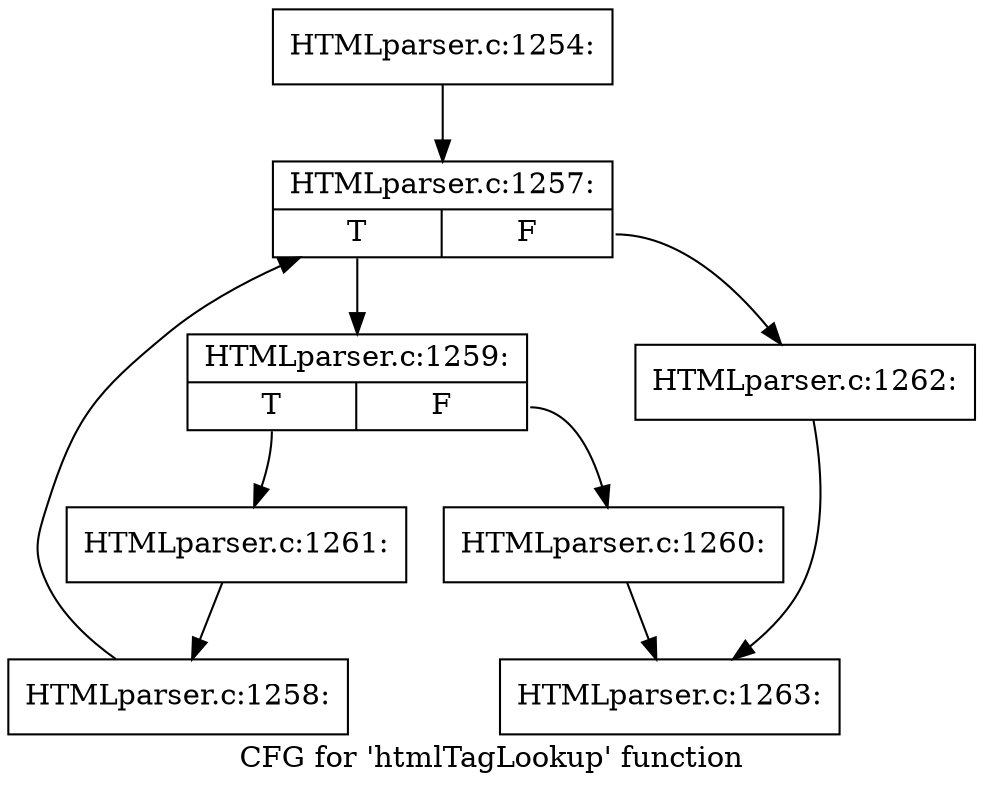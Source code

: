 digraph "CFG for 'htmlTagLookup' function" {
	label="CFG for 'htmlTagLookup' function";

	Node0x39bfa00 [shape=record,label="{HTMLparser.c:1254:}"];
	Node0x39bfa00 -> Node0x3afdb10;
	Node0x3afdb10 [shape=record,label="{HTMLparser.c:1257:|{<s0>T|<s1>F}}"];
	Node0x3afdb10:s0 -> Node0x3afddf0;
	Node0x3afdb10:s1 -> Node0x3afd970;
	Node0x3afddf0 [shape=record,label="{HTMLparser.c:1259:|{<s0>T|<s1>F}}"];
	Node0x3afddf0:s0 -> Node0x3afe380;
	Node0x3afddf0:s1 -> Node0x3afe330;
	Node0x3afe330 [shape=record,label="{HTMLparser.c:1260:}"];
	Node0x3afe330 -> Node0x3afc690;
	Node0x3afe380 [shape=record,label="{HTMLparser.c:1261:}"];
	Node0x3afe380 -> Node0x3afdd60;
	Node0x3afdd60 [shape=record,label="{HTMLparser.c:1258:}"];
	Node0x3afdd60 -> Node0x3afdb10;
	Node0x3afd970 [shape=record,label="{HTMLparser.c:1262:}"];
	Node0x3afd970 -> Node0x3afc690;
	Node0x3afc690 [shape=record,label="{HTMLparser.c:1263:}"];
}

